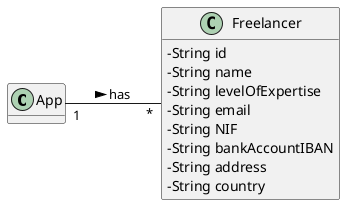 @startuml MD

skinparam classAttributeIconSize 0
hide methods
left to right direction

class App {

}

class Freelancer {
        - String id
        - String name
        - String levelOfExpertise
        - String email
        - String NIF
        - String bankAccountIBAN
        - String address
        - String country
}

App                          "1" -- "*"      Freelancer                : has >

@enduml